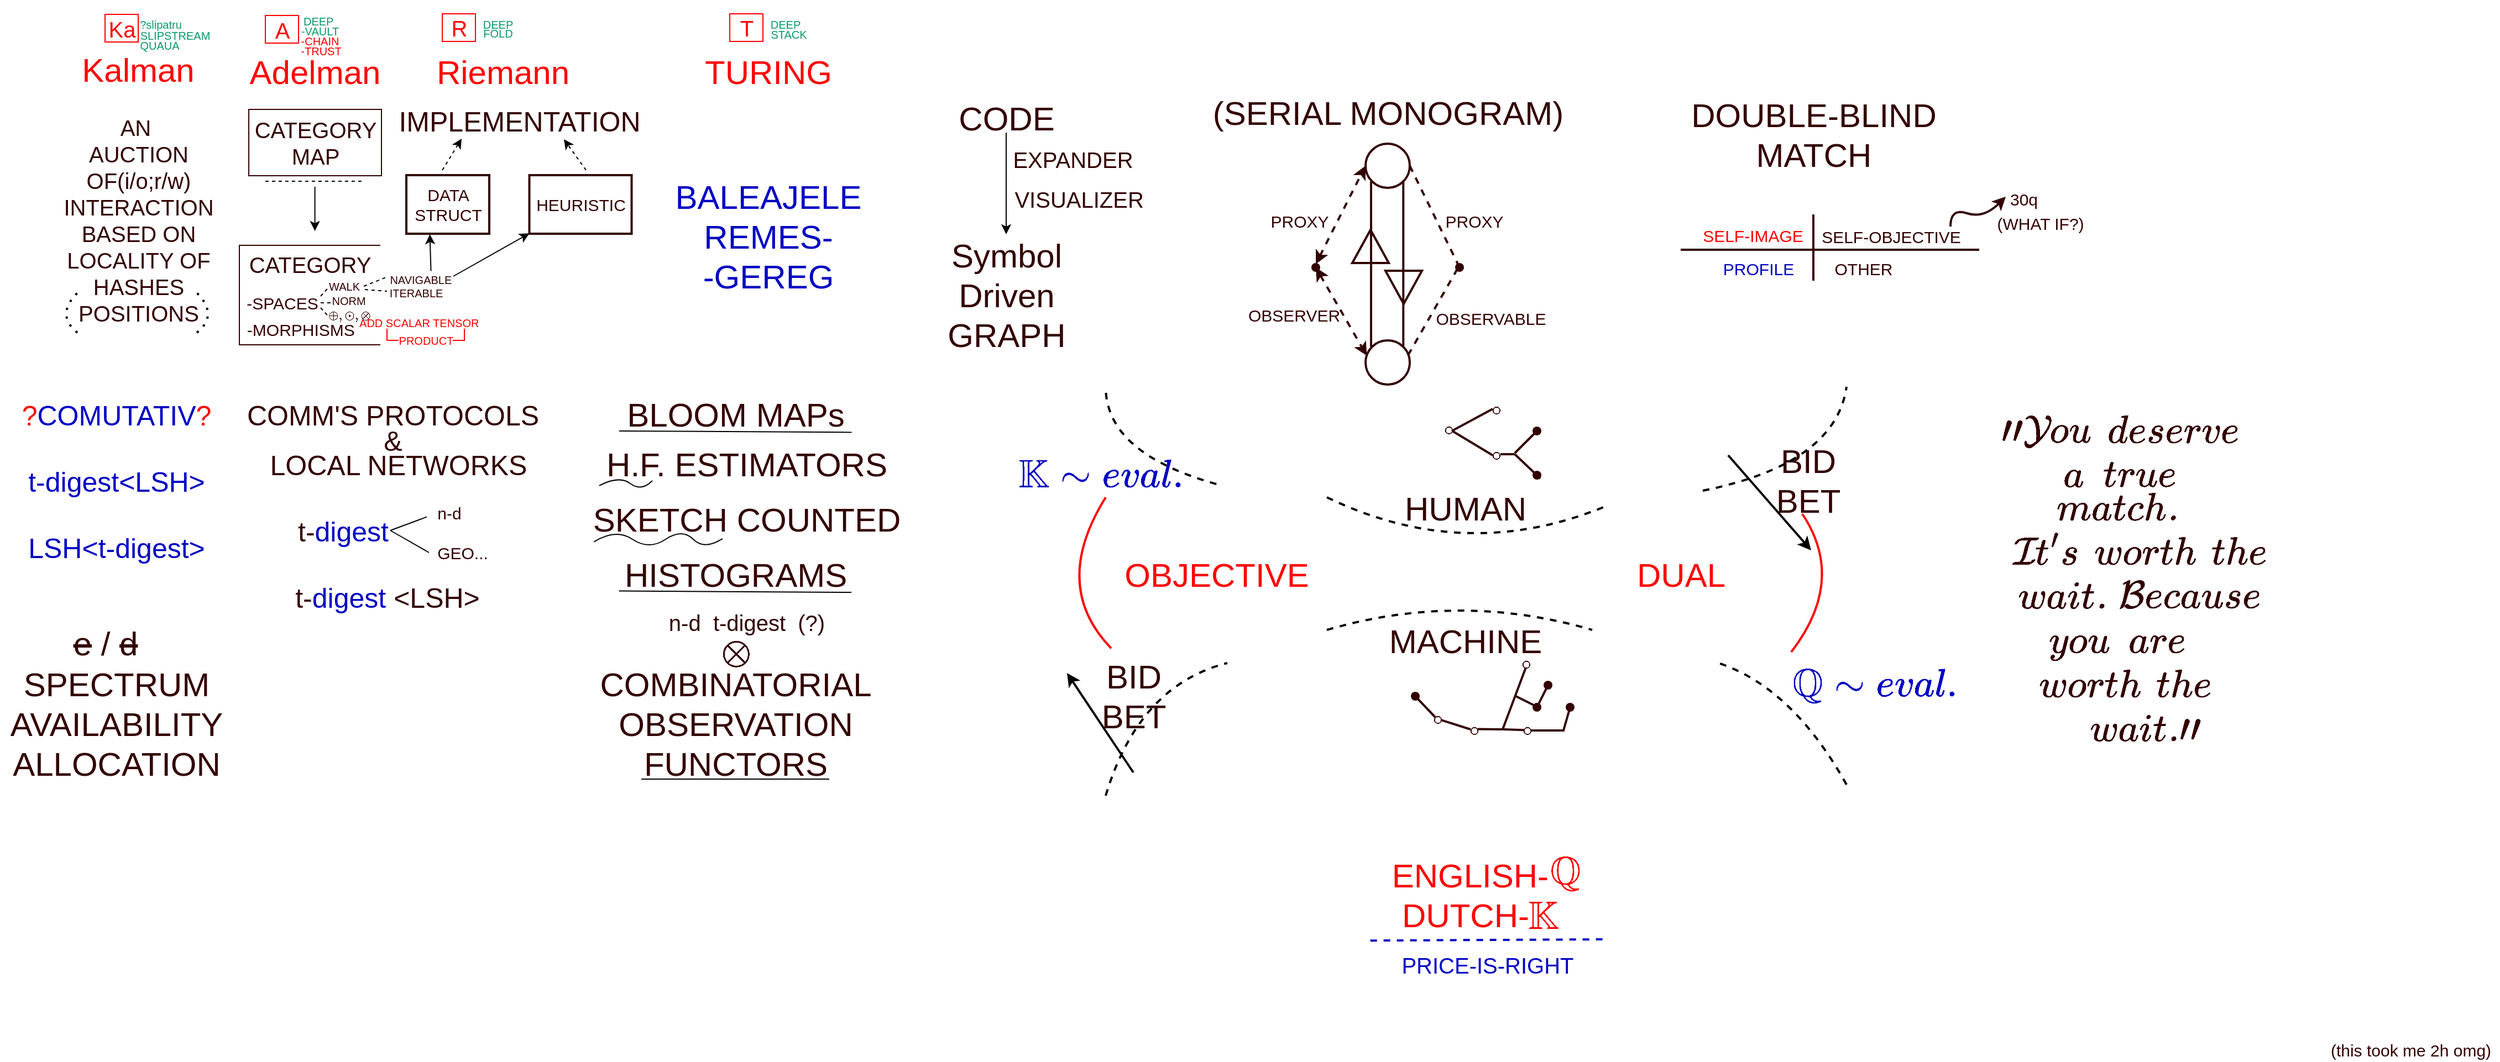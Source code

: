 <mxfile version="17.4.6" type="github">
  <diagram id="aKdwvGU-b8aeIveWaDmm" name="Page-1">
    <mxGraphModel dx="2370" dy="1629" grid="1" gridSize="10" guides="1" tooltips="1" connect="1" arrows="1" fold="1" page="1" pageScale="1" pageWidth="850" pageHeight="1100" math="1" shadow="0">
      <root>
        <mxCell id="0" />
        <mxCell id="1" parent="0" />
        <mxCell id="_6iywKcIbHBkewzRQr9h-2" value="&lt;span style=&quot;color: rgb(255 , 0 , 0) ; font-size: 30px&quot;&gt;Kalman&lt;/span&gt;" style="text;html=1;strokeColor=none;fillColor=none;align=center;verticalAlign=middle;whiteSpace=wrap;rounded=0;opacity=60;" vertex="1" parent="1">
          <mxGeometry x="-50" y="53" width="50" height="20" as="geometry" />
        </mxCell>
        <mxCell id="_6iywKcIbHBkewzRQr9h-4" value="&lt;font style=&quot;font-size: 20px&quot;&gt;Ka&lt;/font&gt;" style="text;html=1;align=center;verticalAlign=middle;resizable=0;points=[];autosize=1;strokeColor=none;fillColor=none;fontSize=30;fontColor=#FF0000;" vertex="1" parent="1">
          <mxGeometry x="-60" y="3" width="40" height="40" as="geometry" />
        </mxCell>
        <mxCell id="_6iywKcIbHBkewzRQr9h-5" value="" style="rounded=0;whiteSpace=wrap;html=1;fontSize=20;fontColor=#FF0000;strokeColor=#FF0000;fillColor=none;" vertex="1" parent="1">
          <mxGeometry x="-55" y="13" width="30" height="25" as="geometry" />
        </mxCell>
        <mxCell id="_6iywKcIbHBkewzRQr9h-6" value="&lt;font style=&quot;font-size: 10px&quot; color=&quot;#069968&quot;&gt;?slipatru&lt;/font&gt;" style="text;html=1;align=center;verticalAlign=middle;resizable=0;points=[];autosize=1;strokeColor=none;fillColor=none;fontSize=20;fontColor=#FF0000;" vertex="1" parent="1">
          <mxGeometry x="-30" y="3" width="50" height="30" as="geometry" />
        </mxCell>
        <mxCell id="_6iywKcIbHBkewzRQr9h-7" value="&lt;font style=&quot;font-size: 10px&quot;&gt;SLIPSTREAM&lt;/font&gt;" style="text;html=1;align=center;verticalAlign=middle;resizable=0;points=[];autosize=1;strokeColor=none;fillColor=none;fontSize=15;fontColor=#069968;" vertex="1" parent="1">
          <mxGeometry x="-32" y="15" width="80" height="30" as="geometry" />
        </mxCell>
        <mxCell id="_6iywKcIbHBkewzRQr9h-8" value="&lt;font style=&quot;font-size: 10px&quot;&gt;QUAUA&lt;/font&gt;" style="text;html=1;align=center;verticalAlign=middle;resizable=0;points=[];autosize=1;strokeColor=none;fillColor=none;fontSize=15;fontColor=#069968;" vertex="1" parent="1">
          <mxGeometry x="-31" y="24" width="50" height="30" as="geometry" />
        </mxCell>
        <mxCell id="_6iywKcIbHBkewzRQr9h-9" value="&lt;span style=&quot;color: rgb(255 , 0 , 0) ; font-size: 30px&quot;&gt;Adelman&lt;/span&gt;" style="text;html=1;strokeColor=none;fillColor=none;align=center;verticalAlign=middle;whiteSpace=wrap;rounded=0;opacity=60;" vertex="1" parent="1">
          <mxGeometry x="110" y="55" width="50" height="20" as="geometry" />
        </mxCell>
        <mxCell id="_6iywKcIbHBkewzRQr9h-11" value="&lt;font style=&quot;font-size: 20px&quot; color=&quot;#ff0000&quot;&gt;A&lt;/font&gt;" style="text;html=1;align=center;verticalAlign=middle;resizable=0;points=[];autosize=1;strokeColor=none;fillColor=none;fontSize=10;fontColor=#069968;" vertex="1" parent="1">
          <mxGeometry x="90" y="17" width="30" height="20" as="geometry" />
        </mxCell>
        <mxCell id="_6iywKcIbHBkewzRQr9h-12" value="" style="rounded=0;whiteSpace=wrap;html=1;fontSize=20;fontColor=#FF0000;strokeColor=#FF0000;fillColor=none;" vertex="1" parent="1">
          <mxGeometry x="90" y="14" width="30" height="25" as="geometry" />
        </mxCell>
        <mxCell id="_6iywKcIbHBkewzRQr9h-13" value="&lt;font style=&quot;font-size: 10px&quot;&gt;&lt;font color=&quot;#069968&quot;&gt;DEEP&amp;nbsp;&lt;/font&gt;&lt;br&gt;&lt;/font&gt;" style="text;html=1;align=center;verticalAlign=middle;resizable=0;points=[];autosize=1;strokeColor=none;fillColor=none;fontSize=20;fontColor=#FF0000;" vertex="1" parent="1">
          <mxGeometry x="114" width="50" height="30" as="geometry" />
        </mxCell>
        <mxCell id="_6iywKcIbHBkewzRQr9h-14" value="-VAULT" style="text;html=1;align=center;verticalAlign=middle;resizable=0;points=[];autosize=1;strokeColor=none;fillColor=none;fontSize=10;fontColor=#069968;" vertex="1" parent="1">
          <mxGeometry x="114" y="18" width="50" height="20" as="geometry" />
        </mxCell>
        <mxCell id="_6iywKcIbHBkewzRQr9h-15" value="&lt;font color=&quot;#ff0000&quot;&gt;-CHAIN&lt;/font&gt;" style="text;html=1;align=center;verticalAlign=middle;resizable=0;points=[];autosize=1;strokeColor=none;fillColor=none;fontSize=10;fontColor=#069968;" vertex="1" parent="1">
          <mxGeometry x="114" y="27" width="50" height="20" as="geometry" />
        </mxCell>
        <mxCell id="_6iywKcIbHBkewzRQr9h-16" value="-TRUST" style="text;html=1;align=center;verticalAlign=middle;resizable=0;points=[];autosize=1;strokeColor=none;fillColor=none;fontSize=10;fontColor=#FF0000;" vertex="1" parent="1">
          <mxGeometry x="115" y="36" width="50" height="20" as="geometry" />
        </mxCell>
        <mxCell id="_6iywKcIbHBkewzRQr9h-17" value="&lt;span style=&quot;color: rgb(255 , 0 , 0) ; font-size: 30px&quot;&gt;Riemann&lt;/span&gt;" style="text;html=1;strokeColor=none;fillColor=none;align=center;verticalAlign=middle;whiteSpace=wrap;rounded=0;opacity=60;" vertex="1" parent="1">
          <mxGeometry x="280" y="55" width="50" height="20" as="geometry" />
        </mxCell>
        <mxCell id="_6iywKcIbHBkewzRQr9h-18" value="&lt;span style=&quot;font-size: 20px&quot;&gt;R&lt;/span&gt;" style="text;html=1;align=center;verticalAlign=middle;resizable=0;points=[];autosize=1;strokeColor=none;fillColor=none;fontSize=10;fontColor=#FF0000;" vertex="1" parent="1">
          <mxGeometry x="250" y="15" width="30" height="20" as="geometry" />
        </mxCell>
        <mxCell id="_6iywKcIbHBkewzRQr9h-19" value="" style="rounded=0;whiteSpace=wrap;html=1;fontSize=20;fontColor=#FF0000;strokeColor=#FF0000;fillColor=none;" vertex="1" parent="1">
          <mxGeometry x="250" y="12.5" width="30" height="25" as="geometry" />
        </mxCell>
        <mxCell id="_6iywKcIbHBkewzRQr9h-20" value="&lt;font color=&quot;#069968&quot; style=&quot;font-size: 10px&quot;&gt;DEEP&lt;/font&gt;" style="text;html=1;align=center;verticalAlign=middle;resizable=0;points=[];autosize=1;strokeColor=none;fillColor=none;fontSize=20;fontColor=#FF0000;" vertex="1" parent="1">
          <mxGeometry x="280" y="3" width="40" height="30" as="geometry" />
        </mxCell>
        <mxCell id="_6iywKcIbHBkewzRQr9h-21" value="FOLD" style="text;html=1;align=center;verticalAlign=middle;resizable=0;points=[];autosize=1;strokeColor=none;fillColor=none;fontSize=10;fontColor=#069968;" vertex="1" parent="1">
          <mxGeometry x="280" y="20" width="40" height="20" as="geometry" />
        </mxCell>
        <mxCell id="_6iywKcIbHBkewzRQr9h-22" value="&lt;span style=&quot;color: rgb(255 , 0 , 0) ; font-size: 30px&quot;&gt;TURING&lt;/span&gt;" style="text;html=1;strokeColor=none;fillColor=none;align=center;verticalAlign=middle;whiteSpace=wrap;rounded=0;opacity=60;" vertex="1" parent="1">
          <mxGeometry x="520" y="55" width="50" height="20" as="geometry" />
        </mxCell>
        <mxCell id="_6iywKcIbHBkewzRQr9h-23" value="&lt;font style=&quot;font-size: 20px&quot; color=&quot;#ff0000&quot;&gt;T&lt;/font&gt;" style="text;html=1;align=center;verticalAlign=middle;resizable=0;points=[];autosize=1;strokeColor=none;fillColor=none;fontSize=10;fontColor=#069968;" vertex="1" parent="1">
          <mxGeometry x="510" y="15" width="30" height="20" as="geometry" />
        </mxCell>
        <mxCell id="_6iywKcIbHBkewzRQr9h-24" value="" style="rounded=0;whiteSpace=wrap;html=1;fontSize=20;fontColor=#FF0000;strokeColor=#FF0000;fillColor=none;" vertex="1" parent="1">
          <mxGeometry x="510" y="12.5" width="30" height="25" as="geometry" />
        </mxCell>
        <mxCell id="_6iywKcIbHBkewzRQr9h-26" value="&lt;font color=&quot;#069968&quot; style=&quot;font-size: 10px&quot;&gt;DEEP&lt;/font&gt;" style="text;html=1;align=center;verticalAlign=middle;resizable=0;points=[];autosize=1;strokeColor=none;fillColor=none;fontSize=20;fontColor=#FF0000;" vertex="1" parent="1">
          <mxGeometry x="540" y="3" width="40" height="30" as="geometry" />
        </mxCell>
        <mxCell id="_6iywKcIbHBkewzRQr9h-27" value="&lt;font color=&quot;#069968&quot; style=&quot;font-size: 10px&quot;&gt;STACK&lt;/font&gt;" style="text;html=1;align=center;verticalAlign=middle;resizable=0;points=[];autosize=1;strokeColor=none;fillColor=none;fontSize=20;fontColor=#FF0000;" vertex="1" parent="1">
          <mxGeometry x="538" y="12" width="50" height="30" as="geometry" />
        </mxCell>
        <mxCell id="_6iywKcIbHBkewzRQr9h-28" value="&lt;font color=&quot;#330000&quot;&gt;AN&amp;nbsp;&lt;br&gt;AUCTION&lt;br&gt;OF(i/o;r/w)&lt;br&gt;INTERACTION&lt;br&gt;BASED ON&lt;br&gt;LOCALITY OF&lt;br&gt;HASHES&lt;br&gt;&lt;/font&gt;" style="text;html=1;align=center;verticalAlign=middle;resizable=0;points=[];autosize=1;strokeColor=none;fillColor=none;fontSize=20;fontColor=#FF0000;" vertex="1" parent="1">
          <mxGeometry x="-100" y="102" width="150" height="170" as="geometry" />
        </mxCell>
        <mxCell id="_6iywKcIbHBkewzRQr9h-29" value="POSITIONS" style="text;html=1;align=center;verticalAlign=middle;resizable=0;points=[];autosize=1;strokeColor=none;fillColor=none;fontSize=20;fontColor=#330000;" vertex="1" parent="1">
          <mxGeometry x="-85" y="268" width="120" height="30" as="geometry" />
        </mxCell>
        <mxCell id="_6iywKcIbHBkewzRQr9h-30" value="" style="endArrow=none;dashed=1;html=1;dashPattern=1 3;strokeWidth=2;fontSize=20;fontColor=#330000;curved=1;" edge="1" parent="1">
          <mxGeometry width="50" height="50" relative="1" as="geometry">
            <mxPoint x="-80" y="301" as="sourcePoint" />
            <mxPoint x="-80" y="265" as="targetPoint" />
            <Array as="points">
              <mxPoint x="-100" y="285" />
            </Array>
          </mxGeometry>
        </mxCell>
        <mxCell id="_6iywKcIbHBkewzRQr9h-31" value="" style="endArrow=none;dashed=1;html=1;dashPattern=1 3;strokeWidth=2;fontSize=20;fontColor=#330000;curved=1;" edge="1" parent="1">
          <mxGeometry width="50" height="50" relative="1" as="geometry">
            <mxPoint x="28" y="301" as="sourcePoint" />
            <mxPoint x="28" y="265" as="targetPoint" />
            <Array as="points">
              <mxPoint x="48" y="285" />
            </Array>
          </mxGeometry>
        </mxCell>
        <mxCell id="_6iywKcIbHBkewzRQr9h-32" value="CATEGORY&lt;br&gt;MAP" style="text;html=1;align=center;verticalAlign=middle;resizable=0;points=[];autosize=1;strokeColor=none;fillColor=none;fontSize=20;fontColor=#330000;" vertex="1" parent="1">
          <mxGeometry x="70" y="104" width="130" height="50" as="geometry" />
        </mxCell>
        <mxCell id="_6iywKcIbHBkewzRQr9h-33" value="" style="rounded=0;whiteSpace=wrap;html=1;fontSize=20;fontColor=#330000;strokeColor=#330000;fillColor=none;" vertex="1" parent="1">
          <mxGeometry x="75" y="99" width="120" height="60" as="geometry" />
        </mxCell>
        <mxCell id="_6iywKcIbHBkewzRQr9h-34" value="" style="endArrow=none;dashed=1;html=1;fontSize=20;fontColor=#330000;curved=1;" edge="1" parent="1">
          <mxGeometry width="50" height="50" relative="1" as="geometry">
            <mxPoint x="90" y="164" as="sourcePoint" />
            <mxPoint x="180" y="164" as="targetPoint" />
          </mxGeometry>
        </mxCell>
        <mxCell id="_6iywKcIbHBkewzRQr9h-35" value="" style="endArrow=classic;html=1;fontSize=20;fontColor=#330000;curved=1;" edge="1" parent="1">
          <mxGeometry width="50" height="50" relative="1" as="geometry">
            <mxPoint x="134.79" y="169" as="sourcePoint" />
            <mxPoint x="134.79" y="209" as="targetPoint" />
          </mxGeometry>
        </mxCell>
        <mxCell id="_6iywKcIbHBkewzRQr9h-36" value="CATEGORY&lt;br&gt;" style="text;html=1;align=center;verticalAlign=middle;resizable=0;points=[];autosize=1;strokeColor=none;fillColor=none;fontSize=20;fontColor=#330000;" vertex="1" parent="1">
          <mxGeometry x="65" y="224" width="130" height="30" as="geometry" />
        </mxCell>
        <mxCell id="_6iywKcIbHBkewzRQr9h-37" value="&lt;font style=&quot;font-size: 15px&quot;&gt;-SPACES&lt;br&gt;&amp;nbsp; &amp;nbsp; &amp;nbsp; &amp;nbsp; -MORPHISMS&lt;br&gt;&lt;/font&gt;" style="text;html=1;align=center;verticalAlign=middle;resizable=0;points=[];autosize=1;strokeColor=none;fillColor=none;fontSize=20;fontColor=#330000;" vertex="1" parent="1">
          <mxGeometry x="30" y="254" width="150" height="60" as="geometry" />
        </mxCell>
        <mxCell id="_6iywKcIbHBkewzRQr9h-38" value="&lt;span style=&quot;font-size: 10px&quot;&gt;WALK&lt;br&gt;&lt;/span&gt;" style="text;html=1;align=center;verticalAlign=middle;resizable=0;points=[];autosize=1;strokeColor=none;fillColor=none;fontSize=15;fontColor=#330000;" vertex="1" parent="1">
          <mxGeometry x="141" y="242" width="40" height="30" as="geometry" />
        </mxCell>
        <mxCell id="_6iywKcIbHBkewzRQr9h-39" value="NORM" style="text;html=1;align=center;verticalAlign=middle;resizable=0;points=[];autosize=1;strokeColor=none;fillColor=none;fontSize=10;fontColor=#330000;" vertex="1" parent="1">
          <mxGeometry x="140" y="262" width="50" height="20" as="geometry" />
        </mxCell>
        <mxCell id="_6iywKcIbHBkewzRQr9h-41" value="$$\oplus , \odot, \otimes$$" style="text;html=1;align=center;verticalAlign=middle;resizable=0;points=[];autosize=1;strokeColor=none;fillColor=none;fontSize=10;fontColor=#330000;" vertex="1" parent="1">
          <mxGeometry x="101" y="275" width="130" height="20" as="geometry" />
        </mxCell>
        <mxCell id="_6iywKcIbHBkewzRQr9h-42" value="" style="shape=partialRectangle;whiteSpace=wrap;html=1;bottom=1;right=1;left=1;top=0;fillColor=none;routingCenterX=-0.5;fontSize=10;fontColor=#330000;strokeColor=#330000;rotation=90;" vertex="1" parent="1">
          <mxGeometry x="85" y="203.5" width="90" height="127" as="geometry" />
        </mxCell>
        <mxCell id="_6iywKcIbHBkewzRQr9h-44" value="&lt;font color=&quot;#ff0000&quot;&gt;ADD SCALAR TENSOR&amp;nbsp;&lt;/font&gt;" style="text;html=1;align=center;verticalAlign=middle;resizable=0;points=[];autosize=1;strokeColor=none;fillColor=none;fontSize=10;fontColor=#330000;" vertex="1" parent="1">
          <mxGeometry x="165" y="282" width="130" height="20" as="geometry" />
        </mxCell>
        <mxCell id="_6iywKcIbHBkewzRQr9h-45" value="PRODUCT" style="text;html=1;align=center;verticalAlign=middle;resizable=0;points=[];autosize=1;strokeColor=none;fillColor=none;fontSize=10;fontColor=#FF0000;" vertex="1" parent="1">
          <mxGeometry x="200" y="298" width="70" height="20" as="geometry" />
        </mxCell>
        <mxCell id="_6iywKcIbHBkewzRQr9h-47" value="" style="shape=partialRectangle;whiteSpace=wrap;html=1;bottom=0;right=0;fillColor=none;fontSize=10;fontColor=#FF0000;strokeColor=#FF0000;rotation=-180;" vertex="1" parent="1">
          <mxGeometry x="260" y="298" width="10" height="10" as="geometry" />
        </mxCell>
        <mxCell id="_6iywKcIbHBkewzRQr9h-50" value="" style="shape=partialRectangle;whiteSpace=wrap;html=1;bottom=0;right=0;fillColor=none;fontSize=10;fontColor=#FF0000;strokeColor=#FF0000;rotation=-90;" vertex="1" parent="1">
          <mxGeometry x="200" y="298" width="10" height="10" as="geometry" />
        </mxCell>
        <mxCell id="_6iywKcIbHBkewzRQr9h-51" value="&amp;nbsp; &amp;nbsp;&lt;font color=&quot;#330000&quot;&gt;NAVIGABLE&lt;br&gt;ITERABLE&lt;/font&gt;" style="text;html=1;align=center;verticalAlign=middle;resizable=0;points=[];autosize=1;strokeColor=none;fillColor=none;fontSize=10;fontColor=#FF0000;" vertex="1" parent="1">
          <mxGeometry x="186" y="244" width="80" height="30" as="geometry" />
        </mxCell>
        <mxCell id="_6iywKcIbHBkewzRQr9h-52" value="" style="endArrow=none;dashed=1;html=1;fontSize=10;fontColor=#330000;curved=1;" edge="1" parent="1">
          <mxGeometry width="50" height="50" relative="1" as="geometry">
            <mxPoint x="140" y="268" as="sourcePoint" />
            <mxPoint x="148" y="259" as="targetPoint" />
          </mxGeometry>
        </mxCell>
        <mxCell id="_6iywKcIbHBkewzRQr9h-53" value="" style="endArrow=none;dashed=1;html=1;fontSize=10;fontColor=#330000;curved=1;" edge="1" parent="1">
          <mxGeometry width="50" height="50" relative="1" as="geometry">
            <mxPoint x="140" y="278.5" as="sourcePoint" />
            <mxPoint x="148" y="287.5" as="targetPoint" />
          </mxGeometry>
        </mxCell>
        <mxCell id="_6iywKcIbHBkewzRQr9h-54" value="" style="endArrow=none;dashed=1;html=1;fontSize=10;fontColor=#330000;curved=1;" edge="1" parent="1">
          <mxGeometry width="50" height="50" relative="1" as="geometry">
            <mxPoint x="140" y="274.0" as="sourcePoint" />
            <mxPoint x="149" y="274" as="targetPoint" />
          </mxGeometry>
        </mxCell>
        <mxCell id="_6iywKcIbHBkewzRQr9h-56" value="" style="endArrow=none;dashed=1;html=1;rounded=0;fontSize=10;fontColor=#330000;entryX=0.175;entryY=0.2;entryDx=0;entryDy=0;entryPerimeter=0;" edge="1" parent="1">
          <mxGeometry width="50" height="50" relative="1" as="geometry">
            <mxPoint x="179" y="259" as="sourcePoint" />
            <mxPoint x="199" y="251.0" as="targetPoint" />
          </mxGeometry>
        </mxCell>
        <mxCell id="_6iywKcIbHBkewzRQr9h-57" value="" style="endArrow=none;dashed=1;html=1;rounded=0;fontSize=10;fontColor=#330000;" edge="1" parent="1">
          <mxGeometry width="50" height="50" relative="1" as="geometry">
            <mxPoint x="180" y="262" as="sourcePoint" />
            <mxPoint x="200" y="263.5" as="targetPoint" />
          </mxGeometry>
        </mxCell>
        <mxCell id="_6iywKcIbHBkewzRQr9h-60" value="&lt;font style=&quot;font-size: 15px&quot;&gt;DATA&lt;br&gt;STRUCT&lt;br&gt;&lt;/font&gt;" style="text;html=1;align=center;verticalAlign=middle;resizable=0;points=[];autosize=1;strokeColor=none;fillColor=none;fontSize=10;fontColor=#330000;" vertex="1" parent="1">
          <mxGeometry x="215" y="170" width="80" height="30" as="geometry" />
        </mxCell>
        <mxCell id="_6iywKcIbHBkewzRQr9h-61" value="&lt;font style=&quot;font-size: 25px&quot; color=&quot;#330000&quot;&gt;IMPLEMENTATION&lt;/font&gt;" style="text;html=1;strokeColor=none;fillColor=none;align=center;verticalAlign=middle;whiteSpace=wrap;rounded=0;opacity=60;" vertex="1" parent="1">
          <mxGeometry x="295" y="99" width="50" height="20" as="geometry" />
        </mxCell>
        <mxCell id="_6iywKcIbHBkewzRQr9h-62" value="HEURISTIC" style="text;html=1;align=center;verticalAlign=middle;resizable=0;points=[];autosize=1;strokeColor=none;fillColor=none;fontSize=15;fontColor=#330000;" vertex="1" parent="1">
          <mxGeometry x="325" y="175" width="100" height="20" as="geometry" />
        </mxCell>
        <mxCell id="_6iywKcIbHBkewzRQr9h-63" value="" style="rounded=0;whiteSpace=wrap;html=1;fontSize=15;fontColor=#330000;strokeColor=#330000;strokeWidth=2;fillColor=none;" vertex="1" parent="1">
          <mxGeometry x="217.5" y="158.5" width="75" height="53" as="geometry" />
        </mxCell>
        <mxCell id="_6iywKcIbHBkewzRQr9h-64" value="" style="rounded=0;whiteSpace=wrap;html=1;fontSize=15;fontColor=#330000;strokeColor=#330000;strokeWidth=2;fillColor=none;" vertex="1" parent="1">
          <mxGeometry x="328.75" y="158.5" width="92.5" height="53" as="geometry" />
        </mxCell>
        <mxCell id="_6iywKcIbHBkewzRQr9h-65" value="" style="endArrow=classic;html=1;rounded=0;fontSize=15;fontColor=#330000;" edge="1" parent="1" target="_6iywKcIbHBkewzRQr9h-64">
          <mxGeometry width="50" height="50" relative="1" as="geometry">
            <mxPoint x="260" y="250" as="sourcePoint" />
            <mxPoint x="310" y="200" as="targetPoint" />
          </mxGeometry>
        </mxCell>
        <mxCell id="_6iywKcIbHBkewzRQr9h-66" value="" style="endArrow=classic;html=1;rounded=0;fontSize=15;fontColor=#330000;exitX=0.672;exitY=0.041;exitDx=0;exitDy=0;exitPerimeter=0;" edge="1" parent="1" source="_6iywKcIbHBkewzRQr9h-51">
          <mxGeometry width="50" height="50" relative="1" as="geometry">
            <mxPoint x="250" y="244" as="sourcePoint" />
            <mxPoint x="238.75" y="212" as="targetPoint" />
          </mxGeometry>
        </mxCell>
        <mxCell id="_6iywKcIbHBkewzRQr9h-67" value="" style="endArrow=classic;html=1;rounded=0;fontSize=15;fontColor=#330000;dashed=1;" edge="1" parent="1">
          <mxGeometry width="50" height="50" relative="1" as="geometry">
            <mxPoint x="250" y="154" as="sourcePoint" />
            <mxPoint x="267.5" y="125.5" as="targetPoint" />
          </mxGeometry>
        </mxCell>
        <mxCell id="_6iywKcIbHBkewzRQr9h-68" value="" style="endArrow=classic;html=1;rounded=0;fontSize=15;fontColor=#330000;dashed=1;" edge="1" parent="1">
          <mxGeometry width="50" height="50" relative="1" as="geometry">
            <mxPoint x="380" y="154" as="sourcePoint" />
            <mxPoint x="360" y="126" as="targetPoint" />
          </mxGeometry>
        </mxCell>
        <mxCell id="_6iywKcIbHBkewzRQr9h-69" value="&lt;span style=&quot;font-size: 30px&quot;&gt;&lt;font color=&quot;#0000c4&quot;&gt;BALEAJELE&lt;br&gt;REMES-&lt;br&gt;-GEREG&lt;br&gt;&lt;/font&gt;&lt;/span&gt;" style="text;html=1;strokeColor=none;fillColor=none;align=center;verticalAlign=middle;whiteSpace=wrap;rounded=0;opacity=60;" vertex="1" parent="1">
          <mxGeometry x="520" y="204" width="50" height="20" as="geometry" />
        </mxCell>
        <mxCell id="_6iywKcIbHBkewzRQr9h-71" value="&lt;font style=&quot;font-size: 30px&quot; color=&quot;#330000&quot;&gt;CODE&lt;/font&gt;" style="text;html=1;align=center;verticalAlign=middle;resizable=0;points=[];autosize=1;strokeColor=none;fillColor=none;fontSize=15;fontColor=#0000C4;" vertex="1" parent="1">
          <mxGeometry x="710" y="92" width="100" height="30" as="geometry" />
        </mxCell>
        <mxCell id="_6iywKcIbHBkewzRQr9h-72" value="Symbol&lt;br&gt;Driven&lt;br&gt;GRAPH" style="text;html=1;align=center;verticalAlign=middle;resizable=0;points=[];autosize=1;strokeColor=none;fillColor=none;fontSize=30;fontColor=#330000;" vertex="1" parent="1">
          <mxGeometry x="700" y="212" width="120" height="110" as="geometry" />
        </mxCell>
        <mxCell id="_6iywKcIbHBkewzRQr9h-73" value="" style="endArrow=classic;html=1;rounded=0;fontSize=30;fontColor=#330000;" edge="1" parent="1" target="_6iywKcIbHBkewzRQr9h-72">
          <mxGeometry width="50" height="50" relative="1" as="geometry">
            <mxPoint x="760" y="120" as="sourcePoint" />
            <mxPoint x="760" y="160" as="targetPoint" />
          </mxGeometry>
        </mxCell>
        <mxCell id="_6iywKcIbHBkewzRQr9h-74" value="&lt;font style=&quot;font-size: 20px&quot;&gt;EXPANDER&lt;br&gt;&amp;nbsp; VISUALIZER&lt;/font&gt;" style="text;html=1;align=center;verticalAlign=middle;resizable=0;points=[];autosize=1;strokeColor=none;fillColor=none;fontSize=30;fontColor=#330000;" vertex="1" parent="1">
          <mxGeometry x="750" y="119" width="140" height="80" as="geometry" />
        </mxCell>
        <mxCell id="_6iywKcIbHBkewzRQr9h-75" value="&lt;font style=&quot;font-size: 25px&quot;&gt;&lt;font color=&quot;#ff0000&quot; style=&quot;font-size: 25px&quot;&gt;?&lt;/font&gt;&lt;font color=&quot;#0000c4&quot; style=&quot;font-size: 25px&quot;&gt;COMUTATIV&lt;/font&gt;&lt;font color=&quot;#ff0000&quot; style=&quot;font-size: 25px&quot;&gt;?&lt;br&gt;&lt;/font&gt;&lt;br&gt;&lt;font color=&quot;#0000c4&quot; style=&quot;font-size: 25px&quot;&gt;t-digest&amp;lt;LSH&amp;gt;&lt;br&gt;&lt;br&gt;LSH&amp;lt;t-digest&amp;gt;&lt;/font&gt;&lt;br&gt;&lt;/font&gt;" style="text;html=1;align=center;verticalAlign=middle;resizable=0;points=[];autosize=1;strokeColor=none;fillColor=none;fontSize=20;fontColor=#330000;" vertex="1" parent="1">
          <mxGeometry x="-140" y="370" width="190" height="130" as="geometry" />
        </mxCell>
        <mxCell id="_6iywKcIbHBkewzRQr9h-76" value="&lt;font color=&quot;#330000&quot; style=&quot;font-size: 25px&quot;&gt;COMM&#39;S PROTOCOLS&lt;br&gt;&lt;br&gt;&lt;br&gt;&lt;/font&gt;" style="text;html=1;align=center;verticalAlign=middle;resizable=0;points=[];autosize=1;strokeColor=none;fillColor=none;fontSize=30;fontColor=#0000C4;" vertex="1" parent="1">
          <mxGeometry x="65" y="350" width="280" height="120" as="geometry" />
        </mxCell>
        <mxCell id="_6iywKcIbHBkewzRQr9h-77" value="LOCAL NETWORKS" style="text;html=1;align=center;verticalAlign=middle;resizable=0;points=[];autosize=1;strokeColor=none;fillColor=none;fontSize=25;fontColor=#330000;" vertex="1" parent="1">
          <mxGeometry x="85" y="400" width="250" height="40" as="geometry" />
        </mxCell>
        <mxCell id="_6iywKcIbHBkewzRQr9h-78" value="&amp;amp;" style="text;html=1;align=center;verticalAlign=middle;resizable=0;points=[];autosize=1;strokeColor=none;fillColor=none;fontSize=25;fontColor=#330000;" vertex="1" parent="1">
          <mxGeometry x="190" y="378" width="30" height="40" as="geometry" />
        </mxCell>
        <mxCell id="_6iywKcIbHBkewzRQr9h-79" value="t-&lt;font color=&quot;#0000c4&quot;&gt;digest&lt;/font&gt;" style="text;html=1;align=center;verticalAlign=middle;resizable=0;points=[];autosize=1;strokeColor=none;fillColor=none;fontSize=25;fontColor=#330000;" vertex="1" parent="1">
          <mxGeometry x="110" y="460" width="100" height="40" as="geometry" />
        </mxCell>
        <mxCell id="_6iywKcIbHBkewzRQr9h-80" value="&lt;font color=&quot;#330000&quot;&gt;t-&lt;/font&gt;digest &lt;font color=&quot;#330000&quot;&gt;&amp;lt;LSH&amp;gt;&lt;/font&gt;" style="text;html=1;align=center;verticalAlign=middle;resizable=0;points=[];autosize=1;strokeColor=none;fillColor=none;fontSize=25;fontColor=#0000C4;" vertex="1" parent="1">
          <mxGeometry x="110" y="520" width="180" height="40" as="geometry" />
        </mxCell>
        <mxCell id="_6iywKcIbHBkewzRQr9h-81" value="&lt;font style=&quot;font-size: 15px&quot;&gt;n-d&lt;/font&gt;" style="text;html=1;align=center;verticalAlign=middle;resizable=0;points=[];autosize=1;strokeColor=none;fillColor=none;fontSize=25;fontColor=#330000;" vertex="1" parent="1">
          <mxGeometry x="236" y="440" width="40" height="40" as="geometry" />
        </mxCell>
        <mxCell id="_6iywKcIbHBkewzRQr9h-83" value="GEO..." style="text;html=1;align=center;verticalAlign=middle;resizable=0;points=[];autosize=1;strokeColor=none;fillColor=none;fontSize=15;fontColor=#330000;" vertex="1" parent="1">
          <mxGeometry x="238" y="490" width="60" height="20" as="geometry" />
        </mxCell>
        <mxCell id="_6iywKcIbHBkewzRQr9h-84" value="" style="endArrow=none;html=1;rounded=0;fontSize=15;fontColor=#330000;" edge="1" parent="1" target="_6iywKcIbHBkewzRQr9h-81">
          <mxGeometry width="50" height="50" relative="1" as="geometry">
            <mxPoint x="203" y="480" as="sourcePoint" />
            <mxPoint x="238" y="460" as="targetPoint" />
            <Array as="points">
              <mxPoint x="230" y="470" />
            </Array>
          </mxGeometry>
        </mxCell>
        <mxCell id="_6iywKcIbHBkewzRQr9h-85" value="" style="endArrow=none;html=1;rounded=0;fontSize=15;fontColor=#330000;" edge="1" parent="1">
          <mxGeometry width="50" height="50" relative="1" as="geometry">
            <mxPoint x="203" y="480" as="sourcePoint" />
            <mxPoint x="238" y="500" as="targetPoint" />
          </mxGeometry>
        </mxCell>
        <mxCell id="_6iywKcIbHBkewzRQr9h-86" value="&lt;font style=&quot;font-size: 30px&quot;&gt;BLOOM MAPs&lt;/font&gt;" style="text;html=1;align=center;verticalAlign=middle;resizable=0;points=[];autosize=1;strokeColor=none;fillColor=none;fontSize=15;fontColor=#330000;" vertex="1" parent="1">
          <mxGeometry x="410" y="360" width="210" height="30" as="geometry" />
        </mxCell>
        <mxCell id="_6iywKcIbHBkewzRQr9h-87" value="H.F. ESTIMATORS" style="text;html=1;align=center;verticalAlign=middle;resizable=0;points=[];autosize=1;strokeColor=none;fillColor=none;fontSize=30;fontColor=#330000;" vertex="1" parent="1">
          <mxGeometry x="390" y="400" width="270" height="40" as="geometry" />
        </mxCell>
        <mxCell id="_6iywKcIbHBkewzRQr9h-88" value="SKETCH COUNTED" style="text;html=1;align=center;verticalAlign=middle;resizable=0;points=[];autosize=1;strokeColor=none;fillColor=none;fontSize=30;fontColor=#330000;" vertex="1" parent="1">
          <mxGeometry x="380" y="450" width="290" height="40" as="geometry" />
        </mxCell>
        <mxCell id="_6iywKcIbHBkewzRQr9h-89" value="HISTOGRAMS" style="text;html=1;align=center;verticalAlign=middle;resizable=0;points=[];autosize=1;strokeColor=none;fillColor=none;fontSize=30;fontColor=#330000;" vertex="1" parent="1">
          <mxGeometry x="405" y="500" width="220" height="40" as="geometry" />
        </mxCell>
        <mxCell id="_6iywKcIbHBkewzRQr9h-90" value="&lt;font style=&quot;font-size: 20px&quot;&gt;n-d&amp;nbsp; t-digest&amp;nbsp; (?)&lt;/font&gt;" style="text;html=1;align=center;verticalAlign=middle;resizable=0;points=[];autosize=1;strokeColor=none;fillColor=none;fontSize=30;fontColor=#330000;" vertex="1" parent="1">
          <mxGeometry x="445" y="540" width="160" height="40" as="geometry" />
        </mxCell>
        <mxCell id="_6iywKcIbHBkewzRQr9h-91" value="&lt;font style=&quot;font-size: 30px&quot;&gt;COMBINATORIAL&lt;br&gt;OBSERVATION&lt;br&gt;FUNCTORS&lt;br&gt;&lt;/font&gt;" style="text;html=1;align=center;verticalAlign=middle;resizable=0;points=[];autosize=1;strokeColor=none;fillColor=none;fontSize=20;fontColor=#330000;" vertex="1" parent="1">
          <mxGeometry x="385" y="610" width="260" height="90" as="geometry" />
        </mxCell>
        <mxCell id="_6iywKcIbHBkewzRQr9h-92" value="$$\otimes$$" style="text;html=1;align=center;verticalAlign=middle;resizable=0;points=[];autosize=1;strokeColor=none;fillColor=none;fontSize=30;fontColor=#330000;" vertex="1" parent="1">
          <mxGeometry x="425" y="570" width="180" height="40" as="geometry" />
        </mxCell>
        <mxCell id="_6iywKcIbHBkewzRQr9h-93" value="" style="endArrow=none;html=1;rounded=0;fontSize=30;fontColor=#330000;entryX=1.001;entryY=1.04;entryDx=0;entryDy=0;entryPerimeter=0;" edge="1" parent="1" target="_6iywKcIbHBkewzRQr9h-86">
          <mxGeometry width="50" height="50" relative="1" as="geometry">
            <mxPoint x="410" y="390" as="sourcePoint" />
            <mxPoint x="545" y="390" as="targetPoint" />
          </mxGeometry>
        </mxCell>
        <mxCell id="_6iywKcIbHBkewzRQr9h-94" value="" style="endArrow=none;html=1;fontSize=30;fontColor=#330000;curved=1;exitX=0.007;exitY=0.987;exitDx=0;exitDy=0;exitPerimeter=0;" edge="1" parent="1" source="_6iywKcIbHBkewzRQr9h-87">
          <mxGeometry width="50" height="50" relative="1" as="geometry">
            <mxPoint x="400" y="435" as="sourcePoint" />
            <mxPoint x="440" y="435" as="targetPoint" />
            <Array as="points">
              <mxPoint x="410" y="430" />
              <mxPoint x="430" y="445" />
            </Array>
          </mxGeometry>
        </mxCell>
        <mxCell id="_6iywKcIbHBkewzRQr9h-95" value="" style="endArrow=none;html=1;fontSize=30;fontColor=#330000;curved=1;exitX=0.035;exitY=1.059;exitDx=0;exitDy=0;exitPerimeter=0;entryX=0.436;entryY=0.987;entryDx=0;entryDy=0;entryPerimeter=0;" edge="1" parent="1">
          <mxGeometry width="50" height="50" relative="1" as="geometry">
            <mxPoint x="387.15" y="490.36" as="sourcePoint" />
            <mxPoint x="503.44" y="487.48" as="targetPoint" />
            <Array as="points">
              <mxPoint x="407" y="478" />
              <mxPoint x="437" y="498" />
              <mxPoint x="467" y="478" />
              <mxPoint x="487" y="498" />
            </Array>
          </mxGeometry>
        </mxCell>
        <mxCell id="_6iywKcIbHBkewzRQr9h-96" value="" style="endArrow=none;html=1;rounded=0;fontSize=30;fontColor=#330000;entryX=1.001;entryY=1.04;entryDx=0;entryDy=0;entryPerimeter=0;" edge="1" parent="1">
          <mxGeometry width="50" height="50" relative="1" as="geometry">
            <mxPoint x="409.79" y="534.8" as="sourcePoint" />
            <mxPoint x="620" y="536" as="targetPoint" />
          </mxGeometry>
        </mxCell>
        <mxCell id="_6iywKcIbHBkewzRQr9h-97" value="" style="endArrow=none;html=1;rounded=0;fontSize=30;fontColor=#330000;" edge="1" parent="1">
          <mxGeometry width="50" height="50" relative="1" as="geometry">
            <mxPoint x="430" y="705" as="sourcePoint" />
            <mxPoint x="600" y="705" as="targetPoint" />
          </mxGeometry>
        </mxCell>
        <mxCell id="_6iywKcIbHBkewzRQr9h-98" value="(SERIAL MONOGRAM)" style="text;html=1;align=center;verticalAlign=middle;resizable=0;points=[];autosize=1;strokeColor=none;fillColor=none;fontSize=30;fontColor=#330000;" vertex="1" parent="1">
          <mxGeometry x="940" y="82" width="330" height="40" as="geometry" />
        </mxCell>
        <mxCell id="_6iywKcIbHBkewzRQr9h-99" value="DOUBLE-BLIND&lt;br&gt;MATCH" style="text;html=1;align=center;verticalAlign=middle;resizable=0;points=[];autosize=1;strokeColor=none;fillColor=none;fontSize=30;fontColor=#330000;" vertex="1" parent="1">
          <mxGeometry x="1370" y="82" width="240" height="80" as="geometry" />
        </mxCell>
        <mxCell id="_6iywKcIbHBkewzRQr9h-100" value="&lt;font color=&quot;#0000c4&quot;&gt;$$\mathbb{K} \sim eval.$$&lt;/font&gt;" style="text;html=1;align=center;verticalAlign=middle;resizable=0;points=[];autosize=1;strokeColor=none;fillColor=none;fontSize=30;fontColor=#330000;" vertex="1" parent="1">
          <mxGeometry x="660" y="410" width="370" height="40" as="geometry" />
        </mxCell>
        <mxCell id="_6iywKcIbHBkewzRQr9h-101" value="&lt;font color=&quot;#ff0000&quot;&gt;OBJECTIVE&lt;/font&gt;" style="text;html=1;align=center;verticalAlign=middle;resizable=0;points=[];autosize=1;strokeColor=none;fillColor=none;fontSize=30;fontColor=#0000C4;" vertex="1" parent="1">
          <mxGeometry x="860" y="500" width="180" height="40" as="geometry" />
        </mxCell>
        <mxCell id="_6iywKcIbHBkewzRQr9h-102" value="&lt;font color=&quot;#330000&quot;&gt;BID&lt;br&gt;BET&lt;/font&gt;" style="text;html=1;align=center;verticalAlign=middle;resizable=0;points=[];autosize=1;strokeColor=none;fillColor=none;fontSize=30;fontColor=#FF0000;" vertex="1" parent="1">
          <mxGeometry x="840" y="590" width="70" height="80" as="geometry" />
        </mxCell>
        <mxCell id="_6iywKcIbHBkewzRQr9h-103" value="" style="endArrow=classic;html=1;fontSize=30;fontColor=#330000;curved=1;strokeWidth=2;" edge="1" parent="1">
          <mxGeometry width="50" height="50" relative="1" as="geometry">
            <mxPoint x="875" y="699" as="sourcePoint" />
            <mxPoint x="815" y="609" as="targetPoint" />
          </mxGeometry>
        </mxCell>
        <mxCell id="_6iywKcIbHBkewzRQr9h-104" value="HUMAN" style="text;html=1;align=center;verticalAlign=middle;resizable=0;points=[];autosize=1;strokeColor=none;fillColor=none;fontSize=30;fontColor=#330000;" vertex="1" parent="1">
          <mxGeometry x="1110" y="440" width="130" height="40" as="geometry" />
        </mxCell>
        <mxCell id="_6iywKcIbHBkewzRQr9h-105" value="MACHINE" style="text;html=1;align=center;verticalAlign=middle;resizable=0;points=[];autosize=1;strokeColor=none;fillColor=none;fontSize=30;fontColor=#330000;" vertex="1" parent="1">
          <mxGeometry x="1100" y="560" width="150" height="40" as="geometry" />
        </mxCell>
        <mxCell id="_6iywKcIbHBkewzRQr9h-106" value="&lt;font color=&quot;#330000&quot;&gt;BID&lt;br&gt;BET&lt;/font&gt;" style="text;html=1;align=center;verticalAlign=middle;resizable=0;points=[];autosize=1;strokeColor=none;fillColor=none;fontSize=30;fontColor=#FF0000;" vertex="1" parent="1">
          <mxGeometry x="1450" y="395" width="70" height="80" as="geometry" />
        </mxCell>
        <mxCell id="_6iywKcIbHBkewzRQr9h-107" value="&lt;font color=&quot;#0000c4&quot;&gt;$$\mathbb{Q} \sim eval.$$&lt;/font&gt;" style="text;html=1;align=center;verticalAlign=middle;resizable=0;points=[];autosize=1;strokeColor=none;fillColor=none;fontSize=30;fontColor=#330000;" vertex="1" parent="1">
          <mxGeometry x="1360" y="600" width="370" height="40" as="geometry" />
        </mxCell>
        <mxCell id="_6iywKcIbHBkewzRQr9h-108" value="&lt;font color=&quot;#ff0000&quot;&gt;DUAL&lt;/font&gt;" style="text;html=1;align=center;verticalAlign=middle;resizable=0;points=[];autosize=1;strokeColor=none;fillColor=none;fontSize=30;fontColor=#0000C4;" vertex="1" parent="1">
          <mxGeometry x="1320" y="500" width="100" height="40" as="geometry" />
        </mxCell>
        <mxCell id="_6iywKcIbHBkewzRQr9h-109" value="" style="endArrow=classic;html=1;fontSize=30;fontColor=#330000;strokeWidth=2;entryX=1.05;entryY=-0.101;entryDx=0;entryDy=0;entryPerimeter=0;rounded=0;" edge="1" parent="1">
          <mxGeometry width="50" height="50" relative="1" as="geometry">
            <mxPoint x="1413" y="412" as="sourcePoint" />
            <mxPoint x="1488" y="497.96" as="targetPoint" />
            <Array as="points" />
          </mxGeometry>
        </mxCell>
        <mxCell id="_6iywKcIbHBkewzRQr9h-110" value="" style="endArrow=none;dashed=1;html=1;fontSize=30;fontColor=#330000;strokeWidth=2;curved=1;" edge="1" parent="1">
          <mxGeometry width="50" height="50" relative="1" as="geometry">
            <mxPoint x="850" y="720" as="sourcePoint" />
            <mxPoint x="960" y="600" as="targetPoint" />
            <Array as="points">
              <mxPoint x="880" y="620" />
            </Array>
          </mxGeometry>
        </mxCell>
        <mxCell id="_6iywKcIbHBkewzRQr9h-111" value="" style="endArrow=none;dashed=1;html=1;fontSize=30;fontColor=#330000;strokeWidth=2;curved=1;entryX=0.11;entryY=-0.029;entryDx=0;entryDy=0;entryPerimeter=0;" edge="1" parent="1" target="_6iywKcIbHBkewzRQr9h-107">
          <mxGeometry width="50" height="50" relative="1" as="geometry">
            <mxPoint x="1520" y="710" as="sourcePoint" />
            <mxPoint x="1410" y="621" as="targetPoint" />
            <Array as="points">
              <mxPoint x="1470" y="620" />
            </Array>
          </mxGeometry>
        </mxCell>
        <mxCell id="_6iywKcIbHBkewzRQr9h-113" value="" style="endArrow=none;dashed=1;html=1;fontSize=30;fontColor=#330000;strokeWidth=2;curved=1;" edge="1" parent="1">
          <mxGeometry width="50" height="50" relative="1" as="geometry">
            <mxPoint x="1050" y="570" as="sourcePoint" />
            <mxPoint x="1290" y="570" as="targetPoint" />
            <Array as="points">
              <mxPoint x="1170" y="535" />
            </Array>
          </mxGeometry>
        </mxCell>
        <mxCell id="_6iywKcIbHBkewzRQr9h-115" value="" style="endArrow=none;dashed=1;html=1;fontSize=30;fontColor=#330000;strokeWidth=2;curved=1;" edge="1" parent="1">
          <mxGeometry width="50" height="50" relative="1" as="geometry">
            <mxPoint x="1390" y="444" as="sourcePoint" />
            <mxPoint x="1520" y="350" as="targetPoint" />
            <Array as="points">
              <mxPoint x="1510" y="420" />
            </Array>
          </mxGeometry>
        </mxCell>
        <mxCell id="_6iywKcIbHBkewzRQr9h-116" value="" style="endArrow=none;dashed=1;html=1;fontSize=30;fontColor=#330000;strokeWidth=2;curved=1;" edge="1" parent="1">
          <mxGeometry width="50" height="50" relative="1" as="geometry">
            <mxPoint x="1050" y="450" as="sourcePoint" />
            <mxPoint x="1300" y="459" as="targetPoint" />
            <Array as="points">
              <mxPoint x="1174" y="510" />
            </Array>
          </mxGeometry>
        </mxCell>
        <mxCell id="_6iywKcIbHBkewzRQr9h-117" value="" style="endArrow=none;dashed=1;html=1;fontSize=30;fontColor=#330000;strokeWidth=2;curved=1;exitX=0.784;exitY=0.7;exitDx=0;exitDy=0;exitPerimeter=0;" edge="1" parent="1" source="_6iywKcIbHBkewzRQr9h-100">
          <mxGeometry width="50" height="50" relative="1" as="geometry">
            <mxPoint x="930" y="438.0" as="sourcePoint" />
            <mxPoint x="850" y="350" as="targetPoint" />
            <Array as="points">
              <mxPoint x="850" y="410" />
            </Array>
          </mxGeometry>
        </mxCell>
        <mxCell id="_6iywKcIbHBkewzRQr9h-118" value="" style="endArrow=none;html=1;fontSize=30;fontColor=#330000;strokeWidth=2;curved=1;strokeColor=#FF0000;exitX=0.214;exitY=-0.042;exitDx=0;exitDy=0;exitPerimeter=0;" edge="1" parent="1" source="_6iywKcIbHBkewzRQr9h-102">
          <mxGeometry width="50" height="50" relative="1" as="geometry">
            <mxPoint x="850" y="560" as="sourcePoint" />
            <mxPoint x="850" y="450" as="targetPoint" />
            <Array as="points">
              <mxPoint x="800" y="530" />
            </Array>
          </mxGeometry>
        </mxCell>
        <mxCell id="_6iywKcIbHBkewzRQr9h-119" value="" style="endArrow=none;html=1;fontSize=30;fontColor=#330000;strokeWidth=2;curved=1;strokeColor=#FF0000;" edge="1" parent="1">
          <mxGeometry width="50" height="50" relative="1" as="geometry">
            <mxPoint x="1470" y="590" as="sourcePoint" />
            <mxPoint x="1480" y="465" as="targetPoint" />
            <Array as="points">
              <mxPoint x="1520" y="525" />
            </Array>
          </mxGeometry>
        </mxCell>
        <mxCell id="_6iywKcIbHBkewzRQr9h-120" value="&lt;font color=&quot;#ff0000&quot;&gt;&amp;nbsp;ENGLISH-&lt;br&gt;DUTCH-&lt;br&gt;&lt;/font&gt;" style="text;html=1;align=center;verticalAlign=middle;resizable=0;points=[];autosize=1;strokeColor=none;fillColor=none;fontSize=30;fontColor=#330000;" vertex="1" parent="1">
          <mxGeometry x="1090" y="770" width="170" height="80" as="geometry" />
        </mxCell>
        <mxCell id="_6iywKcIbHBkewzRQr9h-121" value="$$\mathbb{Q}$$" style="text;html=1;align=center;verticalAlign=middle;resizable=0;points=[];autosize=1;strokeColor=none;fillColor=none;fontSize=30;fontColor=#FF0000;" vertex="1" parent="1">
          <mxGeometry x="1150" y="770" width="230" height="40" as="geometry" />
        </mxCell>
        <mxCell id="_6iywKcIbHBkewzRQr9h-122" value="$$\mathbb{K}$$" style="text;html=1;align=center;verticalAlign=middle;resizable=0;points=[];autosize=1;strokeColor=none;fillColor=none;fontSize=30;fontColor=#FF0000;" vertex="1" parent="1">
          <mxGeometry x="1130" y="810" width="230" height="40" as="geometry" />
        </mxCell>
        <mxCell id="_6iywKcIbHBkewzRQr9h-123" value="" style="endArrow=none;dashed=1;html=1;fontSize=30;fontColor=#FF0000;strokeColor=#0000C4;strokeWidth=2;exitX=-0.004;exitY=1.014;exitDx=0;exitDy=0;exitPerimeter=0;rounded=0;" edge="1" parent="1" source="_6iywKcIbHBkewzRQr9h-120">
          <mxGeometry width="50" height="50" relative="1" as="geometry">
            <mxPoint x="1100" y="850" as="sourcePoint" />
            <mxPoint x="1300" y="850" as="targetPoint" />
          </mxGeometry>
        </mxCell>
        <mxCell id="_6iywKcIbHBkewzRQr9h-124" value="&lt;font color=&quot;#0000c4&quot; style=&quot;font-size: 20px&quot;&gt;PRICE-IS-RIGHT&lt;/font&gt;" style="text;html=1;align=center;verticalAlign=middle;resizable=0;points=[];autosize=1;strokeColor=none;fillColor=none;fontSize=30;fontColor=#FF0000;" vertex="1" parent="1">
          <mxGeometry x="1110" y="850" width="170" height="40" as="geometry" />
        </mxCell>
        <mxCell id="_6iywKcIbHBkewzRQr9h-125" value="&lt;font color=&quot;#330000&quot; style=&quot;font-size: 30px&quot;&gt;&lt;strike&gt;e&lt;/strike&gt;&amp;nbsp;/&amp;nbsp;&lt;strike&gt;d&lt;br&gt;&lt;br&gt;&lt;/strike&gt;&lt;/font&gt;" style="text;html=1;align=center;verticalAlign=middle;resizable=0;points=[];autosize=1;strokeColor=none;fillColor=none;fontSize=20;fontColor=#0000C4;" vertex="1" parent="1">
          <mxGeometry x="-90" y="570" width="70" height="60" as="geometry" />
        </mxCell>
        <mxCell id="_6iywKcIbHBkewzRQr9h-126" value="SPECTRUM&lt;br&gt;AVAILABILITY&lt;br&gt;ALLOCATION" style="text;html=1;align=center;verticalAlign=middle;resizable=0;points=[];autosize=1;strokeColor=none;fillColor=none;fontSize=30;fontColor=#330000;" vertex="1" parent="1">
          <mxGeometry x="-150" y="600" width="210" height="110" as="geometry" />
        </mxCell>
        <mxCell id="_6iywKcIbHBkewzRQr9h-127" value="$$\mathcal{&quot;You}$$" style="text;html=1;align=center;verticalAlign=middle;resizable=0;points=[];autosize=1;strokeColor=none;fillColor=none;fontSize=30;fontColor=#330000;" vertex="1" parent="1">
          <mxGeometry x="1560" y="370" width="280" height="40" as="geometry" />
        </mxCell>
        <mxCell id="_6iywKcIbHBkewzRQr9h-128" value="$$\mathcal{ deserve}$$" style="text;html=1;align=center;verticalAlign=middle;resizable=0;points=[];autosize=1;strokeColor=none;fillColor=none;fontSize=30;fontColor=#330000;" vertex="1" parent="1">
          <mxGeometry x="1650" y="370" width="330" height="40" as="geometry" />
        </mxCell>
        <mxCell id="_6iywKcIbHBkewzRQr9h-129" value="$$\mathcal{ a&amp;nbsp; &amp;nbsp; }$$" style="text;html=1;align=center;verticalAlign=middle;resizable=0;points=[];autosize=1;strokeColor=none;fillColor=none;fontSize=30;fontColor=#330000;" vertex="1" parent="1">
          <mxGeometry x="1590" y="410" width="270" height="40" as="geometry" />
        </mxCell>
        <mxCell id="_6iywKcIbHBkewzRQr9h-130" value="$$\mathcal{ true&amp;nbsp; &amp;nbsp; }$$" style="text;html=1;align=center;verticalAlign=middle;resizable=0;points=[];autosize=1;strokeColor=none;fillColor=none;fontSize=30;fontColor=#330000;" vertex="1" parent="1">
          <mxGeometry x="1630" y="410" width="310" height="40" as="geometry" />
        </mxCell>
        <mxCell id="_6iywKcIbHBkewzRQr9h-132" value="$$\mathcal{ match.}$$" style="text;html=1;align=center;verticalAlign=middle;resizable=0;points=[];autosize=1;strokeColor=none;fillColor=none;fontSize=30;fontColor=#330000;" vertex="1" parent="1">
          <mxGeometry x="1610" y="440" width="310" height="40" as="geometry" />
        </mxCell>
        <mxCell id="_6iywKcIbHBkewzRQr9h-133" value="$$\mathcal{ It&#39;s}$$" style="text;html=1;align=center;verticalAlign=middle;resizable=0;points=[];autosize=1;strokeColor=none;fillColor=none;fontSize=30;fontColor=#330000;" vertex="1" parent="1">
          <mxGeometry x="1570" y="480" width="260" height="40" as="geometry" />
        </mxCell>
        <mxCell id="_6iywKcIbHBkewzRQr9h-134" value="$$\mathcal{ worth}$$" style="text;html=1;align=center;verticalAlign=middle;resizable=0;points=[];autosize=1;strokeColor=none;fillColor=none;fontSize=30;fontColor=#330000;" vertex="1" parent="1">
          <mxGeometry x="1640" y="480" width="300" height="40" as="geometry" />
        </mxCell>
        <mxCell id="_6iywKcIbHBkewzRQr9h-135" value="$$\mathcal{ the}$$" style="text;html=1;align=center;verticalAlign=middle;resizable=0;points=[];autosize=1;strokeColor=none;fillColor=none;fontSize=30;fontColor=#330000;" vertex="1" parent="1">
          <mxGeometry x="1740" y="480" width="270" height="40" as="geometry" />
        </mxCell>
        <mxCell id="_6iywKcIbHBkewzRQr9h-136" value="$$\mathcal{ wait.}$$" style="text;html=1;align=center;verticalAlign=middle;resizable=0;points=[];autosize=1;strokeColor=none;fillColor=none;fontSize=30;fontColor=#330000;" vertex="1" parent="1">
          <mxGeometry x="1570" y="520" width="290" height="40" as="geometry" />
        </mxCell>
        <mxCell id="_6iywKcIbHBkewzRQr9h-137" value="$$\mathcal{ Because}$$" style="text;html=1;align=center;verticalAlign=middle;resizable=0;points=[];autosize=1;strokeColor=none;fillColor=none;fontSize=30;fontColor=#330000;" vertex="1" parent="1">
          <mxGeometry x="1660" y="520" width="340" height="40" as="geometry" />
        </mxCell>
        <mxCell id="_6iywKcIbHBkewzRQr9h-138" value="$$\mathcal{you}$$" style="text;html=1;align=center;verticalAlign=middle;resizable=0;points=[];autosize=1;strokeColor=none;fillColor=none;fontSize=30;fontColor=#330000;" vertex="1" parent="1">
          <mxGeometry x="1600" y="560" width="260" height="40" as="geometry" />
        </mxCell>
        <mxCell id="_6iywKcIbHBkewzRQr9h-139" value="$$\mathcal{are}$$" style="text;html=1;align=center;verticalAlign=middle;resizable=0;points=[];autosize=1;strokeColor=none;fillColor=none;fontSize=30;fontColor=#330000;" vertex="1" parent="1">
          <mxGeometry x="1670" y="560" width="260" height="40" as="geometry" />
        </mxCell>
        <mxCell id="_6iywKcIbHBkewzRQr9h-140" value="$$\mathcal{ the}$$" style="text;html=1;align=center;verticalAlign=middle;resizable=0;points=[];autosize=1;strokeColor=none;fillColor=none;fontSize=30;fontColor=#330000;" vertex="1" parent="1">
          <mxGeometry x="1690" y="600" width="270" height="40" as="geometry" />
        </mxCell>
        <mxCell id="_6iywKcIbHBkewzRQr9h-141" value="$$\mathcal{ worth}$$" style="text;html=1;align=center;verticalAlign=middle;resizable=0;points=[];autosize=1;strokeColor=none;fillColor=none;fontSize=30;fontColor=#330000;" vertex="1" parent="1">
          <mxGeometry x="1590" y="600" width="300" height="40" as="geometry" />
        </mxCell>
        <mxCell id="_6iywKcIbHBkewzRQr9h-142" value="$$\mathcal{ wait.&quot;}$$" style="text;html=1;align=center;verticalAlign=middle;resizable=0;points=[];autosize=1;strokeColor=none;fillColor=none;fontSize=30;fontColor=#330000;" vertex="1" parent="1">
          <mxGeometry x="1640" y="640" width="300" height="40" as="geometry" />
        </mxCell>
        <mxCell id="_6iywKcIbHBkewzRQr9h-169" value="" style="endArrow=none;html=1;rounded=0;fontSize=30;fontColor=#330000;strokeColor=#330000;strokeWidth=2;" edge="1" parent="1">
          <mxGeometry width="50" height="50" relative="1" as="geometry">
            <mxPoint x="1370" y="226" as="sourcePoint" />
            <mxPoint x="1640" y="226" as="targetPoint" />
          </mxGeometry>
        </mxCell>
        <mxCell id="_6iywKcIbHBkewzRQr9h-170" value="" style="endArrow=none;html=1;rounded=0;fontSize=30;fontColor=#330000;strokeColor=#330000;strokeWidth=2;" edge="1" parent="1">
          <mxGeometry width="50" height="50" relative="1" as="geometry">
            <mxPoint x="1490" y="254" as="sourcePoint" />
            <mxPoint x="1490" y="194" as="targetPoint" />
          </mxGeometry>
        </mxCell>
        <mxCell id="_6iywKcIbHBkewzRQr9h-171" value="&lt;font style=&quot;font-size: 15px&quot; color=&quot;#ff0000&quot;&gt;SELF-IMAGE&lt;/font&gt;" style="text;html=1;align=center;verticalAlign=middle;resizable=0;points=[];autosize=1;strokeColor=none;fillColor=none;fontSize=30;fontColor=#330000;" vertex="1" parent="1">
          <mxGeometry x="1380" y="183" width="110" height="50" as="geometry" />
        </mxCell>
        <mxCell id="_6iywKcIbHBkewzRQr9h-172" value="&lt;font color=&quot;#0000c4&quot;&gt;PROFILE&lt;/font&gt;" style="text;html=1;align=center;verticalAlign=middle;resizable=0;points=[];autosize=1;strokeColor=none;fillColor=none;fontSize=15;fontColor=#FF0000;" vertex="1" parent="1">
          <mxGeometry x="1400" y="233" width="80" height="20" as="geometry" />
        </mxCell>
        <mxCell id="_6iywKcIbHBkewzRQr9h-173" value="&lt;font color=&quot;#330000&quot;&gt;SELF-OBJECTIVE&lt;/font&gt;" style="text;html=1;align=center;verticalAlign=middle;resizable=0;points=[];autosize=1;strokeColor=none;fillColor=none;fontSize=15;fontColor=#0000C4;" vertex="1" parent="1">
          <mxGeometry x="1490" y="203.5" width="140" height="20" as="geometry" />
        </mxCell>
        <mxCell id="_6iywKcIbHBkewzRQr9h-174" value="OTHER" style="text;html=1;align=center;verticalAlign=middle;resizable=0;points=[];autosize=1;strokeColor=none;fillColor=none;fontSize=15;fontColor=#330000;" vertex="1" parent="1">
          <mxGeometry x="1500" y="233" width="70" height="20" as="geometry" />
        </mxCell>
        <mxCell id="_6iywKcIbHBkewzRQr9h-175" value="(WHAT IF?)" style="text;html=1;align=center;verticalAlign=middle;resizable=0;points=[];autosize=1;strokeColor=none;fillColor=none;fontSize=15;fontColor=#330000;" vertex="1" parent="1">
          <mxGeometry x="1650" y="191.5" width="90" height="20" as="geometry" />
        </mxCell>
        <mxCell id="_6iywKcIbHBkewzRQr9h-176" value="30q" style="text;html=1;align=center;verticalAlign=middle;resizable=0;points=[];autosize=1;strokeColor=none;fillColor=none;fontSize=15;fontColor=#330000;" vertex="1" parent="1">
          <mxGeometry x="1660" y="170" width="40" height="20" as="geometry" />
        </mxCell>
        <mxCell id="_6iywKcIbHBkewzRQr9h-177" value="" style="endArrow=classic;html=1;fontSize=15;fontColor=#330000;strokeColor=#330000;strokeWidth=2;curved=1;" edge="1" parent="1">
          <mxGeometry width="50" height="50" relative="1" as="geometry">
            <mxPoint x="1614" y="205" as="sourcePoint" />
            <mxPoint x="1664" y="178" as="targetPoint" />
            <Array as="points">
              <mxPoint x="1614" y="188" />
              <mxPoint x="1644" y="198" />
            </Array>
          </mxGeometry>
        </mxCell>
        <mxCell id="_6iywKcIbHBkewzRQr9h-178" value="" style="shape=waypoint;sketch=0;fillStyle=solid;size=6;pointerEvents=1;points=[];fillColor=none;resizable=0;rotatable=0;perimeter=centerPerimeter;snapToPoint=1;fontSize=15;fontColor=#330000;strokeColor=#330000;strokeWidth=2;" vertex="1" parent="1">
          <mxGeometry x="1220" y="410" width="40" height="40" as="geometry" />
        </mxCell>
        <mxCell id="_6iywKcIbHBkewzRQr9h-179" value="" style="shape=waypoint;sketch=0;fillStyle=solid;size=6;pointerEvents=1;points=[];fillColor=none;resizable=0;rotatable=0;perimeter=centerPerimeter;snapToPoint=1;fontSize=15;fontColor=#330000;strokeColor=#330000;strokeWidth=2;" vertex="1" parent="1">
          <mxGeometry x="1220" y="370" width="40" height="40" as="geometry" />
        </mxCell>
        <mxCell id="_6iywKcIbHBkewzRQr9h-180" value="$$\circ$$" style="text;html=1;align=center;verticalAlign=middle;resizable=0;points=[];autosize=1;strokeColor=none;fillColor=none;fontSize=15;fontColor=#330000;" vertex="1" parent="1">
          <mxGeometry x="1163" y="401" width="80" height="20" as="geometry" />
        </mxCell>
        <mxCell id="_6iywKcIbHBkewzRQr9h-181" value="$$\circ$$" style="text;html=1;align=center;verticalAlign=middle;resizable=0;points=[];autosize=1;strokeColor=none;fillColor=none;fontSize=15;fontColor=#330000;" vertex="1" parent="1">
          <mxGeometry x="1120" y="378" width="80" height="20" as="geometry" />
        </mxCell>
        <mxCell id="_6iywKcIbHBkewzRQr9h-182" value="$$\circ$$" style="text;html=1;align=center;verticalAlign=middle;resizable=0;points=[];autosize=1;strokeColor=none;fillColor=none;fontSize=15;fontColor=#330000;" vertex="1" parent="1">
          <mxGeometry x="1163" y="360" width="80" height="20" as="geometry" />
        </mxCell>
        <mxCell id="_6iywKcIbHBkewzRQr9h-183" value="" style="endArrow=none;html=1;fontSize=15;fontColor=#330000;strokeColor=#330000;strokeWidth=2;curved=1;" edge="1" parent="1">
          <mxGeometry width="50" height="50" relative="1" as="geometry">
            <mxPoint x="1220" y="411" as="sourcePoint" />
            <mxPoint x="1243" y="433" as="targetPoint" />
          </mxGeometry>
        </mxCell>
        <mxCell id="_6iywKcIbHBkewzRQr9h-184" value="" style="endArrow=none;html=1;fontSize=15;fontColor=#330000;strokeColor=#330000;strokeWidth=2;curved=1;" edge="1" parent="1">
          <mxGeometry width="50" height="50" relative="1" as="geometry">
            <mxPoint x="1220" y="410" as="sourcePoint" />
            <mxPoint x="1242" y="388" as="targetPoint" />
          </mxGeometry>
        </mxCell>
        <mxCell id="_6iywKcIbHBkewzRQr9h-185" value="" style="endArrow=none;html=1;fontSize=15;fontColor=#330000;strokeColor=#330000;strokeWidth=2;curved=1;" edge="1" parent="1">
          <mxGeometry width="50" height="50" relative="1" as="geometry">
            <mxPoint x="1207" y="411" as="sourcePoint" />
            <mxPoint x="1220" y="411" as="targetPoint" />
          </mxGeometry>
        </mxCell>
        <mxCell id="_6iywKcIbHBkewzRQr9h-186" value="" style="endArrow=none;html=1;fontSize=15;fontColor=#330000;strokeColor=#330000;strokeWidth=2;curved=1;" edge="1" parent="1">
          <mxGeometry width="50" height="50" relative="1" as="geometry">
            <mxPoint x="1163.5" y="390" as="sourcePoint" />
            <mxPoint x="1200" y="412" as="targetPoint" />
          </mxGeometry>
        </mxCell>
        <mxCell id="_6iywKcIbHBkewzRQr9h-187" value="" style="endArrow=none;html=1;fontSize=15;fontColor=#330000;strokeColor=#330000;strokeWidth=2;curved=1;entryX=0.463;entryY=0.5;entryDx=0;entryDy=0;entryPerimeter=0;" edge="1" parent="1" target="_6iywKcIbHBkewzRQr9h-182">
          <mxGeometry width="50" height="50" relative="1" as="geometry">
            <mxPoint x="1163" y="390" as="sourcePoint" />
            <mxPoint x="1213" y="340" as="targetPoint" />
          </mxGeometry>
        </mxCell>
        <mxCell id="_6iywKcIbHBkewzRQr9h-188" value="" style="shape=waypoint;sketch=0;fillStyle=solid;size=6;pointerEvents=1;points=[];fillColor=none;resizable=0;rotatable=0;perimeter=centerPerimeter;snapToPoint=1;fontSize=15;fontColor=#330000;strokeColor=#330000;strokeWidth=2;" vertex="1" parent="1">
          <mxGeometry x="1110" y="610" width="40" height="40" as="geometry" />
        </mxCell>
        <mxCell id="_6iywKcIbHBkewzRQr9h-189" value="$$\circ$$" style="text;html=1;align=center;verticalAlign=middle;resizable=0;points=[];autosize=1;strokeColor=none;fillColor=none;fontSize=15;fontColor=#330000;" vertex="1" parent="1">
          <mxGeometry x="1110" y="640" width="80" height="20" as="geometry" />
        </mxCell>
        <mxCell id="_6iywKcIbHBkewzRQr9h-190" value="$$\circ$$" style="text;html=1;align=center;verticalAlign=middle;resizable=0;points=[];autosize=1;strokeColor=none;fillColor=none;fontSize=15;fontColor=#330000;" vertex="1" parent="1">
          <mxGeometry x="1143" y="650" width="80" height="20" as="geometry" />
        </mxCell>
        <mxCell id="_6iywKcIbHBkewzRQr9h-191" value="$$\circ$$" style="text;html=1;align=center;verticalAlign=middle;resizable=0;points=[];autosize=1;strokeColor=none;fillColor=none;fontSize=15;fontColor=#330000;" vertex="1" parent="1">
          <mxGeometry x="1191" y="650" width="80" height="20" as="geometry" />
        </mxCell>
        <mxCell id="_6iywKcIbHBkewzRQr9h-192" value="$$\circ$$" style="text;html=1;align=center;verticalAlign=middle;resizable=0;points=[];autosize=1;strokeColor=none;fillColor=none;fontSize=15;fontColor=#330000;" vertex="1" parent="1">
          <mxGeometry x="1190" y="590" width="80" height="20" as="geometry" />
        </mxCell>
        <mxCell id="_6iywKcIbHBkewzRQr9h-193" value="" style="shape=waypoint;sketch=0;fillStyle=solid;size=6;pointerEvents=1;points=[];fillColor=none;resizable=0;rotatable=0;perimeter=centerPerimeter;snapToPoint=1;fontSize=15;fontColor=#330000;strokeColor=#330000;strokeWidth=2;" vertex="1" parent="1">
          <mxGeometry x="1220" y="620" width="40" height="40" as="geometry" />
        </mxCell>
        <mxCell id="_6iywKcIbHBkewzRQr9h-194" value="" style="shape=waypoint;sketch=0;fillStyle=solid;size=6;pointerEvents=1;points=[];fillColor=none;resizable=0;rotatable=0;perimeter=centerPerimeter;snapToPoint=1;fontSize=15;fontColor=#330000;strokeColor=#330000;strokeWidth=2;" vertex="1" parent="1">
          <mxGeometry x="1230" y="600" width="40" height="40" as="geometry" />
        </mxCell>
        <mxCell id="_6iywKcIbHBkewzRQr9h-195" value="" style="shape=waypoint;sketch=0;fillStyle=solid;size=6;pointerEvents=1;points=[];fillColor=none;resizable=0;rotatable=0;perimeter=centerPerimeter;snapToPoint=1;fontSize=15;fontColor=#330000;strokeColor=#330000;strokeWidth=2;" vertex="1" parent="1">
          <mxGeometry x="1250" y="620" width="40" height="40" as="geometry" />
        </mxCell>
        <mxCell id="_6iywKcIbHBkewzRQr9h-196" value="" style="endArrow=none;html=1;fontSize=15;fontColor=#330000;strokeColor=#330000;strokeWidth=2;curved=1;" edge="1" parent="1">
          <mxGeometry width="50" height="50" relative="1" as="geometry">
            <mxPoint x="1130" y="630" as="sourcePoint" />
            <mxPoint x="1148" y="649" as="targetPoint" />
          </mxGeometry>
        </mxCell>
        <mxCell id="_6iywKcIbHBkewzRQr9h-197" value="" style="endArrow=none;html=1;fontSize=15;fontColor=#330000;strokeColor=#330000;strokeWidth=2;curved=1;" edge="1" parent="1">
          <mxGeometry width="50" height="50" relative="1" as="geometry">
            <mxPoint x="1180" y="660" as="sourcePoint" />
            <mxPoint x="1153" y="651.46" as="targetPoint" />
            <Array as="points" />
          </mxGeometry>
        </mxCell>
        <mxCell id="_6iywKcIbHBkewzRQr9h-198" value="" style="endArrow=none;html=1;fontSize=15;fontColor=#330000;strokeColor=#330000;strokeWidth=2;rounded=0;exitX=0.954;exitY=0.989;exitDx=0;exitDy=0;exitPerimeter=0;" edge="1" parent="1" source="_6iywKcIbHBkewzRQr9h-189">
          <mxGeometry width="50" height="50" relative="1" as="geometry">
            <mxPoint x="1190" y="660" as="sourcePoint" />
            <mxPoint x="1230" y="604" as="targetPoint" />
            <Array as="points">
              <mxPoint x="1209" y="660" />
            </Array>
          </mxGeometry>
        </mxCell>
        <mxCell id="_6iywKcIbHBkewzRQr9h-199" value="" style="endArrow=none;html=1;rounded=0;fontSize=15;fontColor=#330000;strokeColor=#330000;strokeWidth=2;entryX=0.629;entryY=1.161;entryDx=0;entryDy=0;entryPerimeter=0;" edge="1" parent="1">
          <mxGeometry width="50" height="50" relative="1" as="geometry">
            <mxPoint x="1210" y="660" as="sourcePoint" />
            <mxPoint x="1229.0" y="660.61" as="targetPoint" />
          </mxGeometry>
        </mxCell>
        <mxCell id="_6iywKcIbHBkewzRQr9h-200" value="" style="endArrow=none;html=1;rounded=0;fontSize=15;fontColor=#330000;strokeColor=#330000;strokeWidth=2;" edge="1" parent="1">
          <mxGeometry width="50" height="50" relative="1" as="geometry">
            <mxPoint x="1221" y="630" as="sourcePoint" />
            <mxPoint x="1241" y="640" as="targetPoint" />
          </mxGeometry>
        </mxCell>
        <mxCell id="_6iywKcIbHBkewzRQr9h-201" value="" style="endArrow=none;html=1;rounded=0;fontSize=15;fontColor=#330000;strokeColor=#330000;strokeWidth=2;" edge="1" parent="1" target="_6iywKcIbHBkewzRQr9h-194">
          <mxGeometry width="50" height="50" relative="1" as="geometry">
            <mxPoint x="1240" y="640" as="sourcePoint" />
            <mxPoint x="1260" y="620" as="targetPoint" />
          </mxGeometry>
        </mxCell>
        <mxCell id="_6iywKcIbHBkewzRQr9h-202" value="" style="endArrow=none;html=1;rounded=0;fontSize=15;fontColor=#330000;strokeColor=#330000;strokeWidth=2;entryX=0.5;entryY=0.423;entryDx=0;entryDy=0;entryPerimeter=0;" edge="1" parent="1" target="_6iywKcIbHBkewzRQr9h-195">
          <mxGeometry width="50" height="50" relative="1" as="geometry">
            <mxPoint x="1234" y="661" as="sourcePoint" />
            <mxPoint x="1284" y="611" as="targetPoint" />
            <Array as="points">
              <mxPoint x="1264" y="661" />
            </Array>
          </mxGeometry>
        </mxCell>
        <mxCell id="_6iywKcIbHBkewzRQr9h-203" value="" style="ellipse;whiteSpace=wrap;html=1;aspect=fixed;fontSize=15;fontColor=#330000;strokeColor=#330000;strokeWidth=2;fillColor=none;" vertex="1" parent="1">
          <mxGeometry x="1085" y="130" width="40" height="40" as="geometry" />
        </mxCell>
        <mxCell id="_6iywKcIbHBkewzRQr9h-204" value="" style="ellipse;whiteSpace=wrap;html=1;aspect=fixed;fontSize=15;fontColor=#330000;strokeColor=#330000;strokeWidth=2;fillColor=none;" vertex="1" parent="1">
          <mxGeometry x="1085" y="308" width="40" height="40" as="geometry" />
        </mxCell>
        <mxCell id="_6iywKcIbHBkewzRQr9h-205" value="" style="endArrow=none;html=1;rounded=0;fontSize=15;fontColor=#330000;strokeColor=#330000;strokeWidth=2;entryX=1;entryY=1;entryDx=0;entryDy=0;exitX=1;exitY=0;exitDx=0;exitDy=0;" edge="1" parent="1" source="_6iywKcIbHBkewzRQr9h-204" target="_6iywKcIbHBkewzRQr9h-203">
          <mxGeometry width="50" height="50" relative="1" as="geometry">
            <mxPoint x="1119.13" y="311.5" as="sourcePoint" />
            <mxPoint x="1119.13" y="191.5" as="targetPoint" />
          </mxGeometry>
        </mxCell>
        <mxCell id="_6iywKcIbHBkewzRQr9h-206" value="" style="endArrow=none;html=1;rounded=0;fontSize=15;fontColor=#330000;strokeColor=#330000;strokeWidth=2;entryX=1;entryY=1;entryDx=0;entryDy=0;exitX=1;exitY=0;exitDx=0;exitDy=0;" edge="1" parent="1">
          <mxGeometry width="50" height="50" relative="1" as="geometry">
            <mxPoint x="1090.002" y="313.858" as="sourcePoint" />
            <mxPoint x="1090.002" y="164.142" as="targetPoint" />
          </mxGeometry>
        </mxCell>
        <mxCell id="_6iywKcIbHBkewzRQr9h-207" value="" style="shape=waypoint;sketch=0;fillStyle=solid;size=6;pointerEvents=1;points=[];fillColor=none;resizable=0;rotatable=0;perimeter=centerPerimeter;snapToPoint=1;fontSize=15;fontColor=#330000;strokeColor=#330000;strokeWidth=2;" vertex="1" parent="1">
          <mxGeometry x="1150" y="222" width="40" height="40" as="geometry" />
        </mxCell>
        <mxCell id="_6iywKcIbHBkewzRQr9h-208" value="" style="shape=waypoint;sketch=0;fillStyle=solid;size=6;pointerEvents=1;points=[];fillColor=none;resizable=0;rotatable=0;perimeter=centerPerimeter;snapToPoint=1;fontSize=15;fontColor=#330000;strokeColor=#330000;strokeWidth=2;" vertex="1" parent="1">
          <mxGeometry x="1020" y="222" width="40" height="40" as="geometry" />
        </mxCell>
        <mxCell id="_6iywKcIbHBkewzRQr9h-209" value="" style="endArrow=classic;startArrow=classic;html=1;rounded=0;fontSize=15;fontColor=#330000;strokeColor=#330000;strokeWidth=2;dashed=1;entryX=0;entryY=0.5;entryDx=0;entryDy=0;" edge="1" parent="1" target="_6iywKcIbHBkewzRQr9h-203">
          <mxGeometry width="50" height="50" relative="1" as="geometry">
            <mxPoint x="1040" y="239" as="sourcePoint" />
            <mxPoint x="1090" y="189" as="targetPoint" />
          </mxGeometry>
        </mxCell>
        <mxCell id="_6iywKcIbHBkewzRQr9h-210" value="" style="endArrow=classic;startArrow=classic;html=1;rounded=0;fontSize=15;fontColor=#330000;strokeColor=#330000;strokeWidth=2;dashed=1;entryX=0.03;entryY=0.347;entryDx=0;entryDy=0;entryPerimeter=0;exitX=0.499;exitY=0.671;exitDx=0;exitDy=0;exitPerimeter=0;" edge="1" parent="1" source="_6iywKcIbHBkewzRQr9h-208" target="_6iywKcIbHBkewzRQr9h-204">
          <mxGeometry width="50" height="50" relative="1" as="geometry">
            <mxPoint x="1040" y="240" as="sourcePoint" />
            <mxPoint x="1095" y="160" as="targetPoint" />
          </mxGeometry>
        </mxCell>
        <mxCell id="_6iywKcIbHBkewzRQr9h-211" value="" style="endArrow=none;dashed=1;html=1;rounded=0;fontSize=15;fontColor=#330000;strokeColor=#330000;strokeWidth=2;entryX=0.454;entryY=0.447;entryDx=0;entryDy=0;entryPerimeter=0;exitX=1;exitY=0.5;exitDx=0;exitDy=0;" edge="1" parent="1" source="_6iywKcIbHBkewzRQr9h-203" target="_6iywKcIbHBkewzRQr9h-207">
          <mxGeometry width="50" height="50" relative="1" as="geometry">
            <mxPoint x="1130" y="250" as="sourcePoint" />
            <mxPoint x="1180" y="200" as="targetPoint" />
          </mxGeometry>
        </mxCell>
        <mxCell id="_6iywKcIbHBkewzRQr9h-212" value="" style="endArrow=none;dashed=1;html=1;rounded=0;fontSize=15;fontColor=#330000;strokeColor=#330000;strokeWidth=2;exitX=0.961;exitY=0.335;exitDx=0;exitDy=0;exitPerimeter=0;" edge="1" parent="1" source="_6iywKcIbHBkewzRQr9h-204">
          <mxGeometry width="50" height="50" relative="1" as="geometry">
            <mxPoint x="1135" y="160" as="sourcePoint" />
            <mxPoint x="1170" y="240" as="targetPoint" />
          </mxGeometry>
        </mxCell>
        <mxCell id="_6iywKcIbHBkewzRQr9h-215" value="" style="verticalLabelPosition=bottom;verticalAlign=top;html=1;shape=mxgraph.basic.acute_triangle;dx=0.5;fontSize=15;fontColor=#330000;strokeColor=#330000;strokeWidth=2;fillColor=none;" vertex="1" parent="1">
          <mxGeometry x="1073" y="208" width="33" height="30" as="geometry" />
        </mxCell>
        <mxCell id="_6iywKcIbHBkewzRQr9h-216" value="" style="verticalLabelPosition=bottom;verticalAlign=top;html=1;shape=mxgraph.basic.acute_triangle;dx=0.5;fontSize=15;fontColor=#330000;strokeColor=#330000;strokeWidth=2;fillColor=none;rotation=-180;" vertex="1" parent="1">
          <mxGeometry x="1103" y="245" width="33" height="30" as="geometry" />
        </mxCell>
        <mxCell id="_6iywKcIbHBkewzRQr9h-219" value="PROXY" style="text;html=1;align=center;verticalAlign=middle;resizable=0;points=[];autosize=1;strokeColor=none;fillColor=none;fontSize=15;fontColor=#330000;" vertex="1" parent="1">
          <mxGeometry x="1148" y="190" width="70" height="20" as="geometry" />
        </mxCell>
        <mxCell id="_6iywKcIbHBkewzRQr9h-220" value="OBSERVABLE" style="text;html=1;align=center;verticalAlign=middle;resizable=0;points=[];autosize=1;strokeColor=none;fillColor=none;fontSize=15;fontColor=#330000;" vertex="1" parent="1">
          <mxGeometry x="1143" y="278" width="110" height="20" as="geometry" />
        </mxCell>
        <mxCell id="_6iywKcIbHBkewzRQr9h-221" value="PROXY" style="text;html=1;align=center;verticalAlign=middle;resizable=0;points=[];autosize=1;strokeColor=none;fillColor=none;fontSize=15;fontColor=#330000;" vertex="1" parent="1">
          <mxGeometry x="990" y="190" width="70" height="20" as="geometry" />
        </mxCell>
        <mxCell id="_6iywKcIbHBkewzRQr9h-222" value="OBSERVER" style="text;html=1;align=center;verticalAlign=middle;resizable=0;points=[];autosize=1;strokeColor=none;fillColor=none;fontSize=15;fontColor=#330000;" vertex="1" parent="1">
          <mxGeometry x="970" y="275" width="100" height="20" as="geometry" />
        </mxCell>
        <mxCell id="_6iywKcIbHBkewzRQr9h-223" value="(this took me 2h omg)" style="text;html=1;align=center;verticalAlign=middle;resizable=0;points=[];autosize=1;strokeColor=none;fillColor=none;fontSize=15;fontColor=#330000;" vertex="1" parent="1">
          <mxGeometry x="1950" y="940" width="160" height="20" as="geometry" />
        </mxCell>
      </root>
    </mxGraphModel>
  </diagram>
</mxfile>
